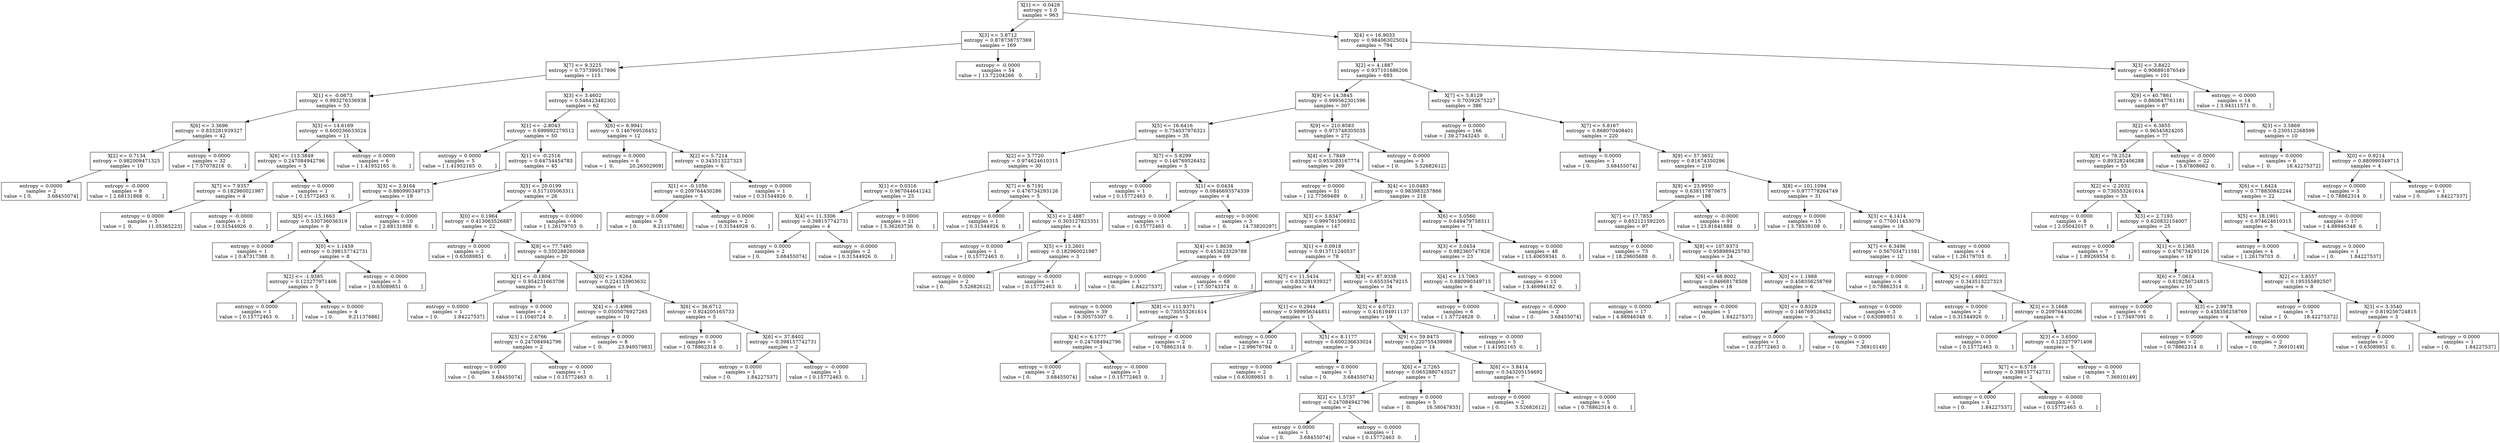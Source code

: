 digraph Tree {
0 [label="X[1] <= -0.0428\nentropy = 1.0\nsamples = 963", shape="box"] ;
1 [label="X[3] <= 3.8712\nentropy = 0.878738757369\nsamples = 169", shape="box"] ;
0 -> 1 ;
2 [label="X[7] <= 9.3225\nentropy = 0.737399517896\nsamples = 115", shape="box"] ;
1 -> 2 ;
3 [label="X[1] <= -0.0673\nentropy = 0.993276336938\nsamples = 53", shape="box"] ;
2 -> 3 ;
4 [label="X[6] <= 3.3696\nentropy = 0.833281939327\nsamples = 42", shape="box"] ;
3 -> 4 ;
5 [label="X[2] <= 0.7134\nentropy = 0.982009471325\nsamples = 10", shape="box"] ;
4 -> 5 ;
6 [label="entropy = 0.0000\nsamples = 2\nvalue = [ 0.          3.68455074]", shape="box"] ;
5 -> 6 ;
7 [label="entropy = -0.0000\nsamples = 8\nvalue = [ 2.68131868  0.        ]", shape="box"] ;
5 -> 7 ;
8 [label="entropy = 0.0000\nsamples = 32\nvalue = [ 7.57078216  0.        ]", shape="box"] ;
4 -> 8 ;
9 [label="X[5] <= 14.6169\nentropy = 0.600236633024\nsamples = 11", shape="box"] ;
3 -> 9 ;
10 [label="X[6] <= 113.3849\nentropy = 0.247084942796\nsamples = 5", shape="box"] ;
9 -> 10 ;
11 [label="X[7] <= 7.9357\nentropy = 0.182960021987\nsamples = 4", shape="box"] ;
10 -> 11 ;
12 [label="entropy = 0.0000\nsamples = 3\nvalue = [  0.          11.05365223]", shape="box"] ;
11 -> 12 ;
13 [label="entropy = -0.0000\nsamples = 1\nvalue = [ 0.31544926  0.        ]", shape="box"] ;
11 -> 13 ;
14 [label="entropy = 0.0000\nsamples = 1\nvalue = [ 0.15772463  0.        ]", shape="box"] ;
10 -> 14 ;
15 [label="entropy = 0.0000\nsamples = 6\nvalue = [ 1.41952165  0.        ]", shape="box"] ;
9 -> 15 ;
16 [label="X[3] <= 3.4602\nentropy = 0.546423482302\nsamples = 62", shape="box"] ;
2 -> 16 ;
17 [label="X[1] <= -2.8043\nentropy = 0.699992279512\nsamples = 50", shape="box"] ;
16 -> 17 ;
18 [label="entropy = 0.0000\nsamples = 5\nvalue = [ 1.41952165  0.        ]", shape="box"] ;
17 -> 18 ;
19 [label="X[1] <= -0.2516\nentropy = 0.64754454783\nsamples = 45", shape="box"] ;
17 -> 19 ;
20 [label="X[3] <= 2.9164\nentropy = 0.880990349715\nsamples = 19", shape="box"] ;
19 -> 20 ;
21 [label="X[5] <= -15.1663\nentropy = 0.530736036319\nsamples = 9", shape="box"] ;
20 -> 21 ;
22 [label="entropy = 0.0000\nsamples = 1\nvalue = [ 0.47317388  0.        ]", shape="box"] ;
21 -> 22 ;
23 [label="X[0] <= 1.1459\nentropy = 0.398157742731\nsamples = 8", shape="box"] ;
21 -> 23 ;
24 [label="X[2] <= -1.9385\nentropy = 0.123277971406\nsamples = 5", shape="box"] ;
23 -> 24 ;
25 [label="entropy = 0.0000\nsamples = 1\nvalue = [ 0.15772463  0.        ]", shape="box"] ;
24 -> 25 ;
26 [label="entropy = 0.0000\nsamples = 4\nvalue = [ 0.          9.21137686]", shape="box"] ;
24 -> 26 ;
27 [label="entropy = -0.0000\nsamples = 3\nvalue = [ 0.63089851  0.        ]", shape="box"] ;
23 -> 27 ;
28 [label="entropy = 0.0000\nsamples = 10\nvalue = [ 2.68131868  0.        ]", shape="box"] ;
20 -> 28 ;
29 [label="X[5] <= 20.0199\nentropy = 0.517105063311\nsamples = 26", shape="box"] ;
19 -> 29 ;
30 [label="X[0] <= 0.1964\nentropy = 0.413063526887\nsamples = 22", shape="box"] ;
29 -> 30 ;
31 [label="entropy = 0.0000\nsamples = 2\nvalue = [ 0.63089851  0.        ]", shape="box"] ;
30 -> 31 ;
32 [label="X[8] <= 77.7495\nentropy = 0.350288260068\nsamples = 20", shape="box"] ;
30 -> 32 ;
33 [label="X[1] <= -0.1804\nentropy = 0.954231663706\nsamples = 5", shape="box"] ;
32 -> 33 ;
34 [label="entropy = 0.0000\nsamples = 1\nvalue = [ 0.          1.84227537]", shape="box"] ;
33 -> 34 ;
35 [label="entropy = 0.0000\nsamples = 4\nvalue = [ 1.1040724  0.       ]", shape="box"] ;
33 -> 35 ;
36 [label="X[0] <= 1.6264\nentropy = 0.224133903632\nsamples = 15", shape="box"] ;
32 -> 36 ;
37 [label="X[4] <= -1.4966\nentropy = 0.0505076927265\nsamples = 10", shape="box"] ;
36 -> 37 ;
38 [label="X[3] <= 2.6766\nentropy = 0.247084942796\nsamples = 2", shape="box"] ;
37 -> 38 ;
39 [label="entropy = 0.0000\nsamples = 1\nvalue = [ 0.          3.68455074]", shape="box"] ;
38 -> 39 ;
40 [label="entropy = -0.0000\nsamples = 1\nvalue = [ 0.15772463  0.        ]", shape="box"] ;
38 -> 40 ;
41 [label="entropy = 0.0000\nsamples = 8\nvalue = [  0.          23.94957983]", shape="box"] ;
37 -> 41 ;
42 [label="X[6] <= 36.6712\nentropy = 0.924205165733\nsamples = 5", shape="box"] ;
36 -> 42 ;
43 [label="entropy = 0.0000\nsamples = 3\nvalue = [ 0.78862314  0.        ]", shape="box"] ;
42 -> 43 ;
44 [label="X[6] <= 37.8402\nentropy = 0.398157742731\nsamples = 2", shape="box"] ;
42 -> 44 ;
45 [label="entropy = 0.0000\nsamples = 1\nvalue = [ 0.          1.84227537]", shape="box"] ;
44 -> 45 ;
46 [label="entropy = -0.0000\nsamples = 1\nvalue = [ 0.15772463  0.        ]", shape="box"] ;
44 -> 46 ;
47 [label="entropy = 0.0000\nsamples = 4\nvalue = [ 1.26179703  0.        ]", shape="box"] ;
29 -> 47 ;
48 [label="X[6] <= 6.9941\nentropy = 0.146769526452\nsamples = 12", shape="box"] ;
16 -> 48 ;
49 [label="entropy = 0.0000\nsamples = 6\nvalue = [  0.          20.26502909]", shape="box"] ;
48 -> 49 ;
50 [label="X[2] <= 5.7214\nentropy = 0.343513227323\nsamples = 6", shape="box"] ;
48 -> 50 ;
51 [label="X[1] <= -0.1056\nentropy = 0.209764430286\nsamples = 5", shape="box"] ;
50 -> 51 ;
52 [label="entropy = 0.0000\nsamples = 3\nvalue = [ 0.          9.21137686]", shape="box"] ;
51 -> 52 ;
53 [label="entropy = 0.0000\nsamples = 2\nvalue = [ 0.31544926  0.        ]", shape="box"] ;
51 -> 53 ;
54 [label="entropy = 0.0000\nsamples = 1\nvalue = [ 0.31544926  0.        ]", shape="box"] ;
50 -> 54 ;
55 [label="entropy = -0.0000\nsamples = 54\nvalue = [ 13.72204266   0.        ]", shape="box"] ;
1 -> 55 ;
56 [label="X[4] <= 16.9033\nentropy = 0.984063025024\nsamples = 794", shape="box"] ;
0 -> 56 ;
57 [label="X[2] <= 4.1887\nentropy = 0.937101686206\nsamples = 693", shape="box"] ;
56 -> 57 ;
58 [label="X[9] <= 14.3845\nentropy = 0.999562301596\nsamples = 307", shape="box"] ;
57 -> 58 ;
59 [label="X[5] <= 16.6416\nentropy = 0.754037976321\nsamples = 35", shape="box"] ;
58 -> 59 ;
60 [label="X[2] <= 3.7720\nentropy = 0.974624610315\nsamples = 30", shape="box"] ;
59 -> 60 ;
61 [label="X[1] <= 0.0316\nentropy = 0.967044641242\nsamples = 25", shape="box"] ;
60 -> 61 ;
62 [label="X[4] <= 11.3306\nentropy = 0.398157742731\nsamples = 4", shape="box"] ;
61 -> 62 ;
63 [label="entropy = 0.0000\nsamples = 2\nvalue = [ 0.          3.68455074]", shape="box"] ;
62 -> 63 ;
64 [label="entropy = -0.0000\nsamples = 2\nvalue = [ 0.31544926  0.        ]", shape="box"] ;
62 -> 64 ;
65 [label="entropy = 0.0000\nsamples = 21\nvalue = [ 5.36263736  0.        ]", shape="box"] ;
61 -> 65 ;
66 [label="X[7] <= 6.7191\nentropy = 0.476734293126\nsamples = 5", shape="box"] ;
60 -> 66 ;
67 [label="entropy = 0.0000\nsamples = 1\nvalue = [ 0.31544926  0.        ]", shape="box"] ;
66 -> 67 ;
68 [label="X[3] <= 2.4887\nentropy = 0.303127823351\nsamples = 4", shape="box"] ;
66 -> 68 ;
69 [label="entropy = 0.0000\nsamples = 1\nvalue = [ 0.15772463  0.        ]", shape="box"] ;
68 -> 69 ;
70 [label="X[5] <= 13.2601\nentropy = 0.182960021987\nsamples = 3", shape="box"] ;
68 -> 70 ;
71 [label="entropy = 0.0000\nsamples = 2\nvalue = [ 0.          5.52682612]", shape="box"] ;
70 -> 71 ;
72 [label="entropy = -0.0000\nsamples = 1\nvalue = [ 0.15772463  0.        ]", shape="box"] ;
70 -> 72 ;
73 [label="X[7] <= 5.8299\nentropy = 0.146769526452\nsamples = 5", shape="box"] ;
59 -> 73 ;
74 [label="entropy = 0.0000\nsamples = 1\nvalue = [ 0.15772463  0.        ]", shape="box"] ;
73 -> 74 ;
75 [label="X[1] <= 0.0434\nentropy = 0.0846693574339\nsamples = 4", shape="box"] ;
73 -> 75 ;
76 [label="entropy = 0.0000\nsamples = 1\nvalue = [ 0.15772463  0.        ]", shape="box"] ;
75 -> 76 ;
77 [label="entropy = 0.0000\nsamples = 3\nvalue = [  0.          14.73820297]", shape="box"] ;
75 -> 77 ;
78 [label="X[9] <= 210.8583\nentropy = 0.973748305035\nsamples = 272", shape="box"] ;
58 -> 78 ;
79 [label="X[4] <= 1.7849\nentropy = 0.953083167774\nsamples = 269", shape="box"] ;
78 -> 79 ;
80 [label="entropy = 0.0000\nsamples = 51\nvalue = [ 12.77569489   0.        ]", shape="box"] ;
79 -> 80 ;
81 [label="X[4] <= 10.0483\nentropy = 0.983983257866\nsamples = 218", shape="box"] ;
79 -> 81 ;
82 [label="X[3] <= 3.6347\nentropy = 0.999761506932\nsamples = 147", shape="box"] ;
81 -> 82 ;
83 [label="X[4] <= 1.8639\nentropy = 0.453623329788\nsamples = 69", shape="box"] ;
82 -> 83 ;
84 [label="entropy = 0.0000\nsamples = 1\nvalue = [ 0.          1.84227537]", shape="box"] ;
83 -> 84 ;
85 [label="entropy = -0.0000\nsamples = 68\nvalue = [ 17.50743374   0.        ]", shape="box"] ;
83 -> 85 ;
86 [label="X[1] <= 0.0918\nentropy = 0.913711240537\nsamples = 78", shape="box"] ;
82 -> 86 ;
87 [label="X[7] <= 11.5434\nentropy = 0.833281939327\nsamples = 44", shape="box"] ;
86 -> 87 ;
88 [label="entropy = 0.0000\nsamples = 39\nvalue = [ 9.30575307  0.        ]", shape="box"] ;
87 -> 88 ;
89 [label="X[8] <= 111.9371\nentropy = 0.730553261614\nsamples = 5", shape="box"] ;
87 -> 89 ;
90 [label="X[4] <= 6.1777\nentropy = 0.247084942796\nsamples = 3", shape="box"] ;
89 -> 90 ;
91 [label="entropy = 0.0000\nsamples = 2\nvalue = [ 0.          3.68455074]", shape="box"] ;
90 -> 91 ;
92 [label="entropy = -0.0000\nsamples = 1\nvalue = [ 0.15772463  0.        ]", shape="box"] ;
90 -> 92 ;
93 [label="entropy = -0.0000\nsamples = 2\nvalue = [ 0.78862314  0.        ]", shape="box"] ;
89 -> 93 ;
94 [label="X[8] <= 87.9338\nentropy = 0.65535479215\nsamples = 34", shape="box"] ;
86 -> 94 ;
95 [label="X[1] <= 0.2944\nentropy = 0.999956344851\nsamples = 15", shape="box"] ;
94 -> 95 ;
96 [label="entropy = 0.0000\nsamples = 12\nvalue = [ 2.99676794  0.        ]", shape="box"] ;
95 -> 96 ;
97 [label="X[5] <= 8.1177\nentropy = 0.600236633024\nsamples = 3", shape="box"] ;
95 -> 97 ;
98 [label="entropy = 0.0000\nsamples = 2\nvalue = [ 0.63089851  0.        ]", shape="box"] ;
97 -> 98 ;
99 [label="entropy = 0.0000\nsamples = 1\nvalue = [ 0.          3.68455074]", shape="box"] ;
97 -> 99 ;
100 [label="X[3] <= 4.0721\nentropy = 0.416194911137\nsamples = 19", shape="box"] ;
94 -> 100 ;
101 [label="X[9] <= 59.8475\nentropy = 0.220755439989\nsamples = 14", shape="box"] ;
100 -> 101 ;
102 [label="X[6] <= 2.7265\nentropy = 0.0652880743527\nsamples = 7", shape="box"] ;
101 -> 102 ;
103 [label="X[2] <= 1.5737\nentropy = 0.247084942796\nsamples = 2", shape="box"] ;
102 -> 103 ;
104 [label="entropy = 0.0000\nsamples = 1\nvalue = [ 0.          3.68455074]", shape="box"] ;
103 -> 104 ;
105 [label="entropy = -0.0000\nsamples = 1\nvalue = [ 0.15772463  0.        ]", shape="box"] ;
103 -> 105 ;
106 [label="entropy = 0.0000\nsamples = 5\nvalue = [  0.          16.58047835]", shape="box"] ;
102 -> 106 ;
107 [label="X[6] <= 3.8414\nentropy = 0.543205154692\nsamples = 7", shape="box"] ;
101 -> 107 ;
108 [label="entropy = 0.0000\nsamples = 2\nvalue = [ 0.          5.52682612]", shape="box"] ;
107 -> 108 ;
109 [label="entropy = 0.0000\nsamples = 5\nvalue = [ 0.78862314  0.        ]", shape="box"] ;
107 -> 109 ;
110 [label="entropy = -0.0000\nsamples = 5\nvalue = [ 1.41952165  0.        ]", shape="box"] ;
100 -> 110 ;
111 [label="X[6] <= 3.0560\nentropy = 0.649479758311\nsamples = 71", shape="box"] ;
81 -> 111 ;
112 [label="X[3] <= 3.0454\nentropy = 0.982360747828\nsamples = 23", shape="box"] ;
111 -> 112 ;
113 [label="X[4] <= 13.7063\nentropy = 0.880990349715\nsamples = 8", shape="box"] ;
112 -> 113 ;
114 [label="entropy = 0.0000\nsamples = 6\nvalue = [ 1.57724628  0.        ]", shape="box"] ;
113 -> 114 ;
115 [label="entropy = -0.0000\nsamples = 2\nvalue = [ 0.          3.68455074]", shape="box"] ;
113 -> 115 ;
116 [label="entropy = -0.0000\nsamples = 15\nvalue = [ 3.46994182  0.        ]", shape="box"] ;
112 -> 116 ;
117 [label="entropy = 0.0000\nsamples = 48\nvalue = [ 13.40659341   0.        ]", shape="box"] ;
111 -> 117 ;
118 [label="entropy = 0.0000\nsamples = 3\nvalue = [ 0.          5.52682612]", shape="box"] ;
78 -> 118 ;
119 [label="X[7] <= 5.8129\nentropy = 0.70392675227\nsamples = 386", shape="box"] ;
57 -> 119 ;
120 [label="entropy = 0.0000\nsamples = 166\nvalue = [ 39.27343245   0.        ]", shape="box"] ;
119 -> 120 ;
121 [label="X[7] <= 5.8167\nentropy = 0.868070408401\nsamples = 220", shape="box"] ;
119 -> 121 ;
122 [label="entropy = 0.0000\nsamples = 1\nvalue = [ 0.          3.68455074]", shape="box"] ;
121 -> 122 ;
123 [label="X[9] <= 57.3652\nentropy = 0.81674350296\nsamples = 219", shape="box"] ;
121 -> 123 ;
124 [label="X[9] <= 23.9950\nentropy = 0.638117870675\nsamples = 188", shape="box"] ;
123 -> 124 ;
125 [label="X[7] <= 17.7853\nentropy = 0.852121592205\nsamples = 97", shape="box"] ;
124 -> 125 ;
126 [label="entropy = 0.0000\nsamples = 73\nvalue = [ 18.29605688   0.        ]", shape="box"] ;
125 -> 126 ;
127 [label="X[8] <= 107.9373\nentropy = 0.958989425793\nsamples = 24", shape="box"] ;
125 -> 127 ;
128 [label="X[6] <= 68.9002\nentropy = 0.84668178508\nsamples = 18", shape="box"] ;
127 -> 128 ;
129 [label="entropy = 0.0000\nsamples = 17\nvalue = [ 4.88946348  0.        ]", shape="box"] ;
128 -> 129 ;
130 [label="entropy = -0.0000\nsamples = 1\nvalue = [ 0.          1.84227537]", shape="box"] ;
128 -> 130 ;
131 [label="X[0] <= 1.1988\nentropy = 0.458356258769\nsamples = 6", shape="box"] ;
127 -> 131 ;
132 [label="X[0] <= 0.8329\nentropy = 0.146769526452\nsamples = 3", shape="box"] ;
131 -> 132 ;
133 [label="entropy = 0.0000\nsamples = 1\nvalue = [ 0.15772463  0.        ]", shape="box"] ;
132 -> 133 ;
134 [label="entropy = 0.0000\nsamples = 2\nvalue = [ 0.          7.36910149]", shape="box"] ;
132 -> 134 ;
135 [label="entropy = 0.0000\nsamples = 3\nvalue = [ 0.63089851  0.        ]", shape="box"] ;
131 -> 135 ;
136 [label="entropy = -0.0000\nsamples = 91\nvalue = [ 23.81641888   0.        ]", shape="box"] ;
124 -> 136 ;
137 [label="X[8] <= 101.1094\nentropy = 0.977778264749\nsamples = 31", shape="box"] ;
123 -> 137 ;
138 [label="entropy = 0.0000\nsamples = 15\nvalue = [ 3.78539108  0.        ]", shape="box"] ;
137 -> 138 ;
139 [label="X[3] <= 4.1414\nentropy = 0.770011453079\nsamples = 16", shape="box"] ;
137 -> 139 ;
140 [label="X[7] <= 6.3496\nentropy = 0.567034711581\nsamples = 12", shape="box"] ;
139 -> 140 ;
141 [label="entropy = 0.0000\nsamples = 4\nvalue = [ 0.78862314  0.        ]", shape="box"] ;
140 -> 141 ;
142 [label="X[5] <= 1.6902\nentropy = 0.343513227323\nsamples = 8", shape="box"] ;
140 -> 142 ;
143 [label="entropy = 0.0000\nsamples = 2\nvalue = [ 0.31544926  0.        ]", shape="box"] ;
142 -> 143 ;
144 [label="X[3] <= 3.1668\nentropy = 0.209764430286\nsamples = 6", shape="box"] ;
142 -> 144 ;
145 [label="entropy = 0.0000\nsamples = 1\nvalue = [ 0.15772463  0.        ]", shape="box"] ;
144 -> 145 ;
146 [label="X[3] <= 3.6500\nentropy = 0.123277971406\nsamples = 5", shape="box"] ;
144 -> 146 ;
147 [label="X[7] <= 6.5716\nentropy = 0.398157742731\nsamples = 2", shape="box"] ;
146 -> 147 ;
148 [label="entropy = 0.0000\nsamples = 1\nvalue = [ 0.          1.84227537]", shape="box"] ;
147 -> 148 ;
149 [label="entropy = -0.0000\nsamples = 1\nvalue = [ 0.15772463  0.        ]", shape="box"] ;
147 -> 149 ;
150 [label="entropy = -0.0000\nsamples = 3\nvalue = [ 0.          7.36910149]", shape="box"] ;
146 -> 150 ;
151 [label="entropy = 0.0000\nsamples = 4\nvalue = [ 1.26179703  0.        ]", shape="box"] ;
139 -> 151 ;
152 [label="X[3] <= 3.8422\nentropy = 0.906891876549\nsamples = 101", shape="box"] ;
56 -> 152 ;
153 [label="X[9] <= 40.7861\nentropy = 0.860647761181\nsamples = 87", shape="box"] ;
152 -> 153 ;
154 [label="X[2] <= 6.3855\nentropy = 0.96545824205\nsamples = 77", shape="box"] ;
153 -> 154 ;
155 [label="X[8] <= 78.2524\nentropy = 0.893282406288\nsamples = 55", shape="box"] ;
154 -> 155 ;
156 [label="X[2] <= -2.2032\nentropy = 0.730553261614\nsamples = 33", shape="box"] ;
155 -> 156 ;
157 [label="entropy = 0.0000\nsamples = 8\nvalue = [ 2.05042017  0.        ]", shape="box"] ;
156 -> 157 ;
158 [label="X[3] <= 2.7193\nentropy = 0.620832154007\nsamples = 25", shape="box"] ;
156 -> 158 ;
159 [label="entropy = 0.0000\nsamples = 7\nvalue = [ 1.89269554  0.        ]", shape="box"] ;
158 -> 159 ;
160 [label="X[1] <= 0.1365\nentropy = 0.476734293126\nsamples = 18", shape="box"] ;
158 -> 160 ;
161 [label="X[6] <= 7.0614\nentropy = 0.819256724815\nsamples = 10", shape="box"] ;
160 -> 161 ;
162 [label="entropy = 0.0000\nsamples = 6\nvalue = [ 1.73497091  0.        ]", shape="box"] ;
161 -> 162 ;
163 [label="X[3] <= 2.9978\nentropy = 0.458356258769\nsamples = 4", shape="box"] ;
161 -> 163 ;
164 [label="entropy = 0.0000\nsamples = 2\nvalue = [ 0.78862314  0.        ]", shape="box"] ;
163 -> 164 ;
165 [label="entropy = -0.0000\nsamples = 2\nvalue = [ 0.          7.36910149]", shape="box"] ;
163 -> 165 ;
166 [label="X[2] <= 3.8557\nentropy = 0.195355892507\nsamples = 8", shape="box"] ;
160 -> 166 ;
167 [label="entropy = 0.0000\nsamples = 5\nvalue = [  0.          18.42275372]", shape="box"] ;
166 -> 167 ;
168 [label="X[3] <= 3.3540\nentropy = 0.819256724815\nsamples = 3", shape="box"] ;
166 -> 168 ;
169 [label="entropy = 0.0000\nsamples = 2\nvalue = [ 0.63089851  0.        ]", shape="box"] ;
168 -> 169 ;
170 [label="entropy = 0.0000\nsamples = 1\nvalue = [ 0.          1.84227537]", shape="box"] ;
168 -> 170 ;
171 [label="X[6] <= 1.6424\nentropy = 0.778830842244\nsamples = 22", shape="box"] ;
155 -> 171 ;
172 [label="X[5] <= 18.1901\nentropy = 0.974624610315\nsamples = 5", shape="box"] ;
171 -> 172 ;
173 [label="entropy = 0.0000\nsamples = 4\nvalue = [ 1.26179703  0.        ]", shape="box"] ;
172 -> 173 ;
174 [label="entropy = 0.0000\nsamples = 1\nvalue = [ 0.          1.84227537]", shape="box"] ;
172 -> 174 ;
175 [label="entropy = -0.0000\nsamples = 17\nvalue = [ 4.88946348  0.        ]", shape="box"] ;
171 -> 175 ;
176 [label="entropy = -0.0000\nsamples = 22\nvalue = [ 5.67808662  0.        ]", shape="box"] ;
154 -> 176 ;
177 [label="X[3] <= 3.5869\nentropy = 0.230512268599\nsamples = 10", shape="box"] ;
153 -> 177 ;
178 [label="entropy = 0.0000\nsamples = 6\nvalue = [  0.          18.42275372]", shape="box"] ;
177 -> 178 ;
179 [label="X[0] <= 0.9214\nentropy = 0.880990349715\nsamples = 4", shape="box"] ;
177 -> 179 ;
180 [label="entropy = 0.0000\nsamples = 3\nvalue = [ 0.78862314  0.        ]", shape="box"] ;
179 -> 180 ;
181 [label="entropy = 0.0000\nsamples = 1\nvalue = [ 0.          1.84227537]", shape="box"] ;
179 -> 181 ;
182 [label="entropy = -0.0000\nsamples = 14\nvalue = [ 3.94311571  0.        ]", shape="box"] ;
152 -> 182 ;
}